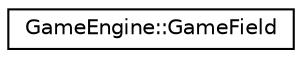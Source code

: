 digraph "Graphical Class Hierarchy"
{
  edge [fontname="Helvetica",fontsize="10",labelfontname="Helvetica",labelfontsize="10"];
  node [fontname="Helvetica",fontsize="10",shape=record];
  rankdir="LR";
  Node0 [label="GameEngine::GameField",height=0.2,width=0.4,color="black", fillcolor="white", style="filled",URL="$class_game_engine_1_1_game_field.html"];
}
